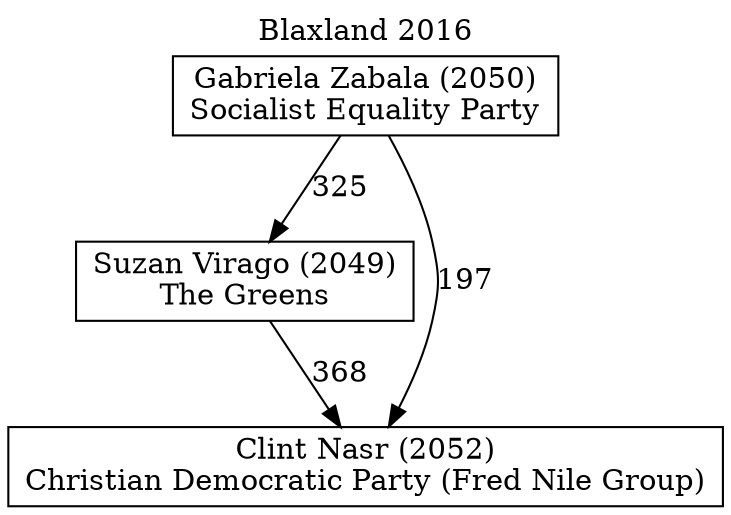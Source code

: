 // House preference flow
digraph "Clint Nasr (2052)_Blaxland_2016" {
	graph [label="Blaxland 2016" labelloc=t mclimit=10]
	node [shape=box]
	"Suzan Virago (2049)" [label="Suzan Virago (2049)
The Greens"]
	"Clint Nasr (2052)" [label="Clint Nasr (2052)
Christian Democratic Party (Fred Nile Group)"]
	"Gabriela Zabala (2050)" [label="Gabriela Zabala (2050)
Socialist Equality Party"]
	"Gabriela Zabala (2050)" -> "Clint Nasr (2052)" [label=197]
	"Suzan Virago (2049)" -> "Clint Nasr (2052)" [label=368]
	"Gabriela Zabala (2050)" -> "Suzan Virago (2049)" [label=325]
}
